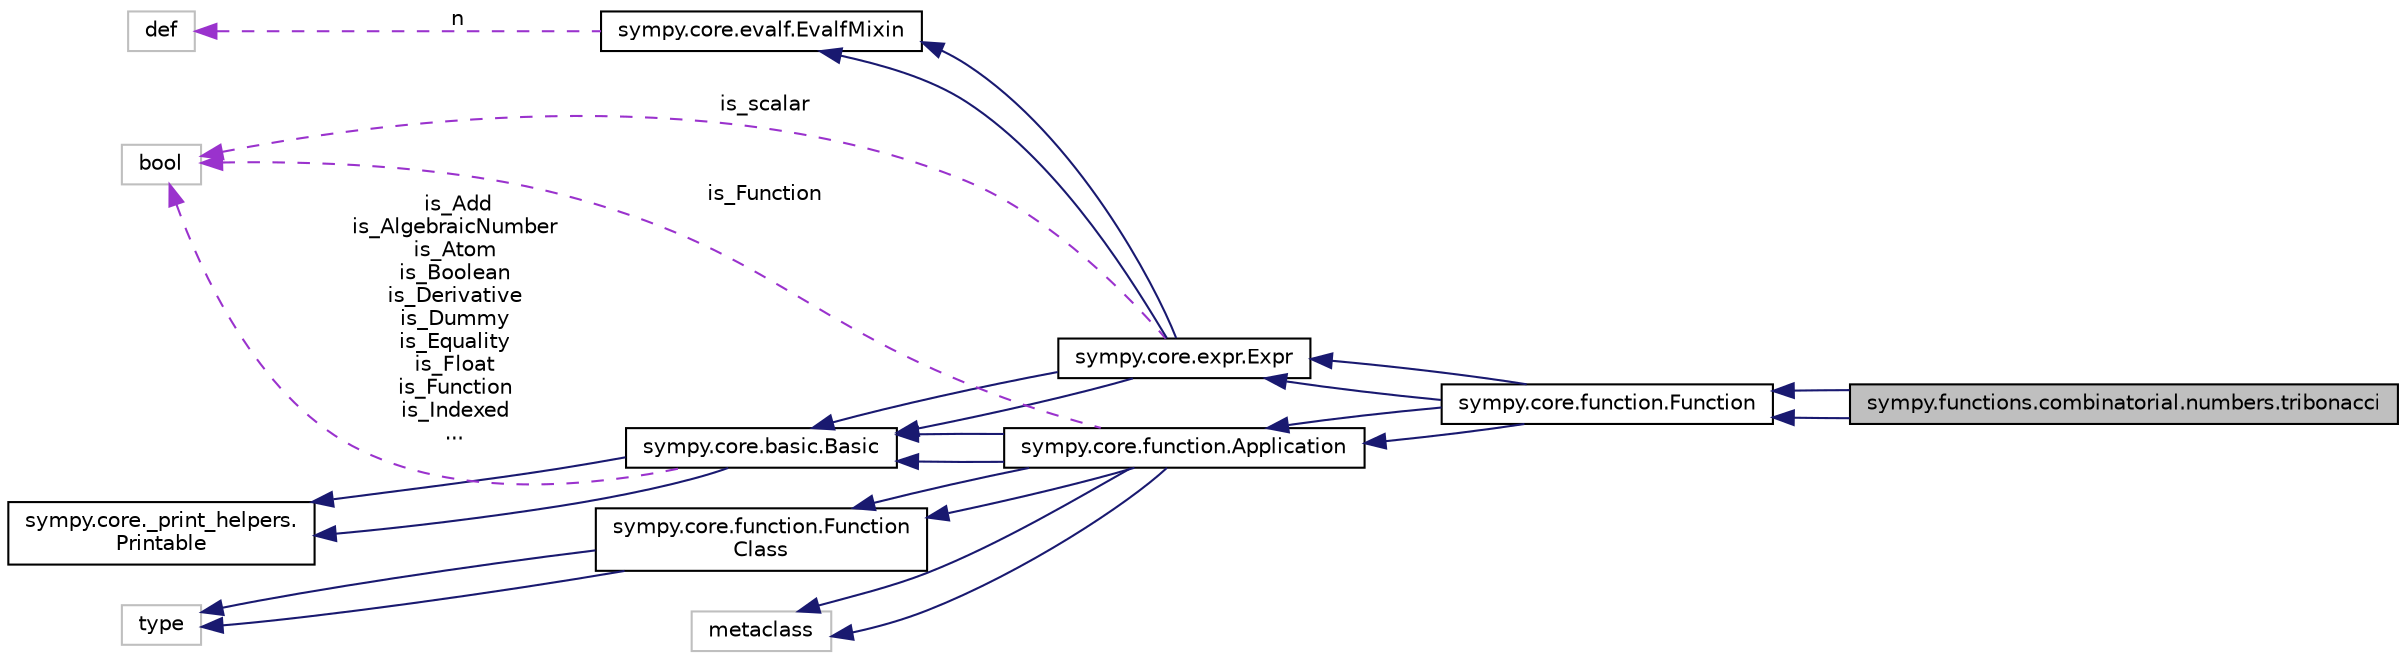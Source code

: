 digraph "sympy.functions.combinatorial.numbers.tribonacci"
{
 // LATEX_PDF_SIZE
  edge [fontname="Helvetica",fontsize="10",labelfontname="Helvetica",labelfontsize="10"];
  node [fontname="Helvetica",fontsize="10",shape=record];
  rankdir="LR";
  Node1 [label="sympy.functions.combinatorial.numbers.tribonacci",height=0.2,width=0.4,color="black", fillcolor="grey75", style="filled", fontcolor="black",tooltip=" "];
  Node2 -> Node1 [dir="back",color="midnightblue",fontsize="10",style="solid",fontname="Helvetica"];
  Node2 [label="sympy.core.function.Function",height=0.2,width=0.4,color="black", fillcolor="white", style="filled",URL="$classsympy_1_1core_1_1function_1_1Function.html",tooltip=" "];
  Node3 -> Node2 [dir="back",color="midnightblue",fontsize="10",style="solid",fontname="Helvetica"];
  Node3 [label="sympy.core.function.Application",height=0.2,width=0.4,color="black", fillcolor="white", style="filled",URL="$classsympy_1_1core_1_1function_1_1Application.html",tooltip=" "];
  Node4 -> Node3 [dir="back",color="midnightblue",fontsize="10",style="solid",fontname="Helvetica"];
  Node4 [label="sympy.core.basic.Basic",height=0.2,width=0.4,color="black", fillcolor="white", style="filled",URL="$classsympy_1_1core_1_1basic_1_1Basic.html",tooltip=" "];
  Node5 -> Node4 [dir="back",color="midnightblue",fontsize="10",style="solid",fontname="Helvetica"];
  Node5 [label="sympy.core._print_helpers.\lPrintable",height=0.2,width=0.4,color="black", fillcolor="white", style="filled",URL="$classsympy_1_1core_1_1__print__helpers_1_1Printable.html",tooltip=" "];
  Node5 -> Node4 [dir="back",color="midnightblue",fontsize="10",style="solid",fontname="Helvetica"];
  Node6 -> Node4 [dir="back",color="darkorchid3",fontsize="10",style="dashed",label=" is_Add\nis_AlgebraicNumber\nis_Atom\nis_Boolean\nis_Derivative\nis_Dummy\nis_Equality\nis_Float\nis_Function\nis_Indexed\n..." ,fontname="Helvetica"];
  Node6 [label="bool",height=0.2,width=0.4,color="grey75", fillcolor="white", style="filled",tooltip=" "];
  Node7 -> Node3 [dir="back",color="midnightblue",fontsize="10",style="solid",fontname="Helvetica"];
  Node7 [label="metaclass",height=0.2,width=0.4,color="grey75", fillcolor="white", style="filled",tooltip=" "];
  Node8 -> Node3 [dir="back",color="midnightblue",fontsize="10",style="solid",fontname="Helvetica"];
  Node8 [label="sympy.core.function.Function\lClass",height=0.2,width=0.4,color="black", fillcolor="white", style="filled",URL="$classsympy_1_1core_1_1function_1_1FunctionClass.html",tooltip=" "];
  Node9 -> Node8 [dir="back",color="midnightblue",fontsize="10",style="solid",fontname="Helvetica"];
  Node9 [label="type",height=0.2,width=0.4,color="grey75", fillcolor="white", style="filled",tooltip=" "];
  Node9 -> Node8 [dir="back",color="midnightblue",fontsize="10",style="solid",fontname="Helvetica"];
  Node4 -> Node3 [dir="back",color="midnightblue",fontsize="10",style="solid",fontname="Helvetica"];
  Node7 -> Node3 [dir="back",color="midnightblue",fontsize="10",style="solid",fontname="Helvetica"];
  Node8 -> Node3 [dir="back",color="midnightblue",fontsize="10",style="solid",fontname="Helvetica"];
  Node6 -> Node3 [dir="back",color="darkorchid3",fontsize="10",style="dashed",label=" is_Function" ,fontname="Helvetica"];
  Node10 -> Node2 [dir="back",color="midnightblue",fontsize="10",style="solid",fontname="Helvetica"];
  Node10 [label="sympy.core.expr.Expr",height=0.2,width=0.4,color="black", fillcolor="white", style="filled",URL="$classsympy_1_1core_1_1expr_1_1Expr.html",tooltip=" "];
  Node4 -> Node10 [dir="back",color="midnightblue",fontsize="10",style="solid",fontname="Helvetica"];
  Node11 -> Node10 [dir="back",color="midnightblue",fontsize="10",style="solid",fontname="Helvetica"];
  Node11 [label="sympy.core.evalf.EvalfMixin",height=0.2,width=0.4,color="black", fillcolor="white", style="filled",URL="$classsympy_1_1core_1_1evalf_1_1EvalfMixin.html",tooltip=" "];
  Node12 -> Node11 [dir="back",color="darkorchid3",fontsize="10",style="dashed",label=" n" ,fontname="Helvetica"];
  Node12 [label="def",height=0.2,width=0.4,color="grey75", fillcolor="white", style="filled",tooltip=" "];
  Node4 -> Node10 [dir="back",color="midnightblue",fontsize="10",style="solid",fontname="Helvetica"];
  Node11 -> Node10 [dir="back",color="midnightblue",fontsize="10",style="solid",fontname="Helvetica"];
  Node6 -> Node10 [dir="back",color="darkorchid3",fontsize="10",style="dashed",label=" is_scalar" ,fontname="Helvetica"];
  Node3 -> Node2 [dir="back",color="midnightblue",fontsize="10",style="solid",fontname="Helvetica"];
  Node10 -> Node2 [dir="back",color="midnightblue",fontsize="10",style="solid",fontname="Helvetica"];
  Node2 -> Node1 [dir="back",color="midnightblue",fontsize="10",style="solid",fontname="Helvetica"];
}
